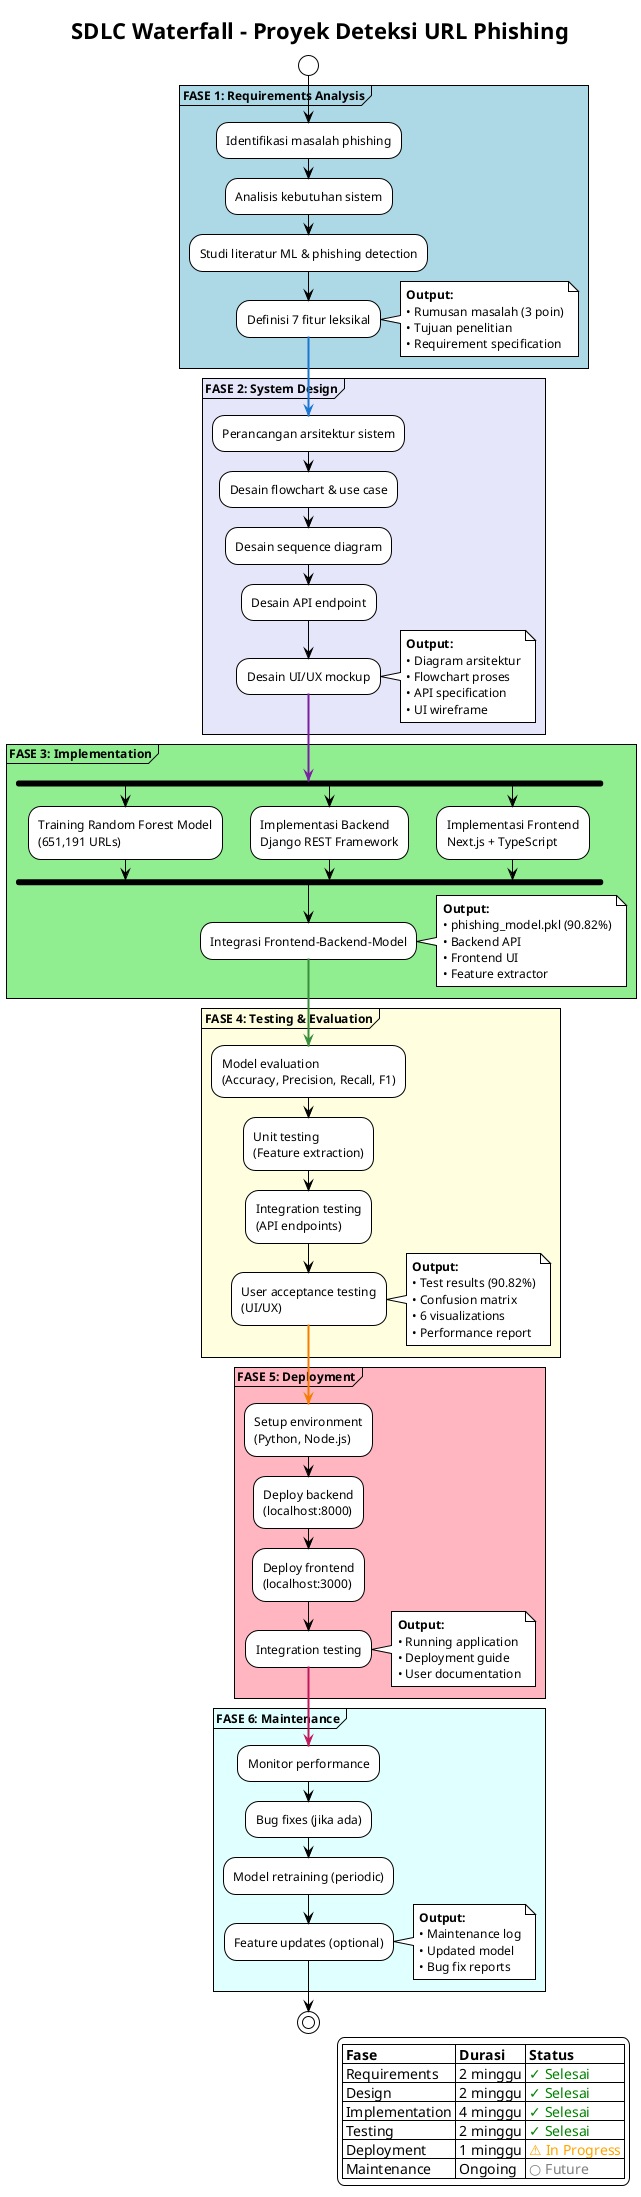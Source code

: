 @startuml
!theme plain
skinparam defaultFontName Times New Roman
skinparam defaultFontSize 12

title SDLC Waterfall - Proyek Deteksi URL Phishing

skinparam activity {
  BackgroundColor<<Phase1>> #E3F2FD
  BorderColor<<Phase1>> #1976D2
  BackgroundColor<<Phase2>> #F3E5F5
  BorderColor<<Phase2>> #7B1FA2
  BackgroundColor<<Phase3>> #E8F5E9
  BorderColor<<Phase3>> #388E3C
  BackgroundColor<<Phase4>> #FFF3E0
  BorderColor<<Phase4>> #F57C00
  BackgroundColor<<Phase5>> #FCE4EC
  BorderColor<<Phase5>> #C2185B
  BackgroundColor<<Phase6>> #E0F2F1
  BorderColor<<Phase6>> #00796B
}

start

partition "**FASE 1: Requirements Analysis**" #LightBlue {
  :Identifikasi masalah phishing;
  :Analisis kebutuhan sistem;
  :Studi literatur ML & phishing detection;
  :Definisi 7 fitur leksikal;
  note right
    **Output:**
    • Rumusan masalah (3 poin)
    • Tujuan penelitian
    • Requirement specification
  end note
}

-[#1976D2,bold]->

partition "**FASE 2: System Design**" #Lavender {
  :Perancangan arsitektur sistem;
  :Desain flowchart & use case;
  :Desain sequence diagram;
  :Desain API endpoint;
  :Desain UI/UX mockup;
  note right
    **Output:**
    • Diagram arsitektur
    • Flowchart proses
    • API specification
    • UI wireframe
  end note
}

-[#7B1FA2,bold]->

partition "**FASE 3: Implementation**" #LightGreen {
  fork
    :Training Random Forest Model
    (651,191 URLs);
  fork again
    :Implementasi Backend
    Django REST Framework;
  fork again
    :Implementasi Frontend
    Next.js + TypeScript;
  end fork
  :Integrasi Frontend-Backend-Model;
  note right
    **Output:**
    • phishing_model.pkl (90.82%)
    • Backend API
    • Frontend UI
    • Feature extractor
  end note
}

-[#388E3C,bold]->

partition "**FASE 4: Testing & Evaluation**" #LightYellow {
  :Model evaluation
  (Accuracy, Precision, Recall, F1);
  :Unit testing
  (Feature extraction);
  :Integration testing
  (API endpoints);
  :User acceptance testing
  (UI/UX);
  note right
    **Output:**
    • Test results (90.82%)
    • Confusion matrix
    • 6 visualizations
    • Performance report
  end note
}

-[#F57C00,bold]->

partition "**FASE 5: Deployment**" #LightPink {
  :Setup environment
  (Python, Node.js);
  :Deploy backend
  (localhost:8000);
  :Deploy frontend
  (localhost:3000);
  :Integration testing;
  note right
    **Output:**
    • Running application
    • Deployment guide
    • User documentation
  end note
}

-[#C2185B,bold]->

partition "**FASE 6: Maintenance**" #LightCyan {
  :Monitor performance;
  :Bug fixes (jika ada);
  :Model retraining (periodic);
  :Feature updates (optional);
  note right
    **Output:**
    • Maintenance log
    • Updated model
    • Bug fix reports
  end note
}

stop

legend right
  |= Fase |= Durasi |= Status |
  | Requirements | 2 minggu | <color:green>✓ Selesai</color> |
  | Design | 2 minggu | <color:green>✓ Selesai</color> |
  | Implementation | 4 minggu | <color:green>✓ Selesai</color> |
  | Testing | 2 minggu | <color:green>✓ Selesai</color> |
  | Deployment | 1 minggu | <color:orange>⚠ In Progress</color> |
  | Maintenance | Ongoing | <color:gray>○ Future</color> |
endlegend

@enduml
